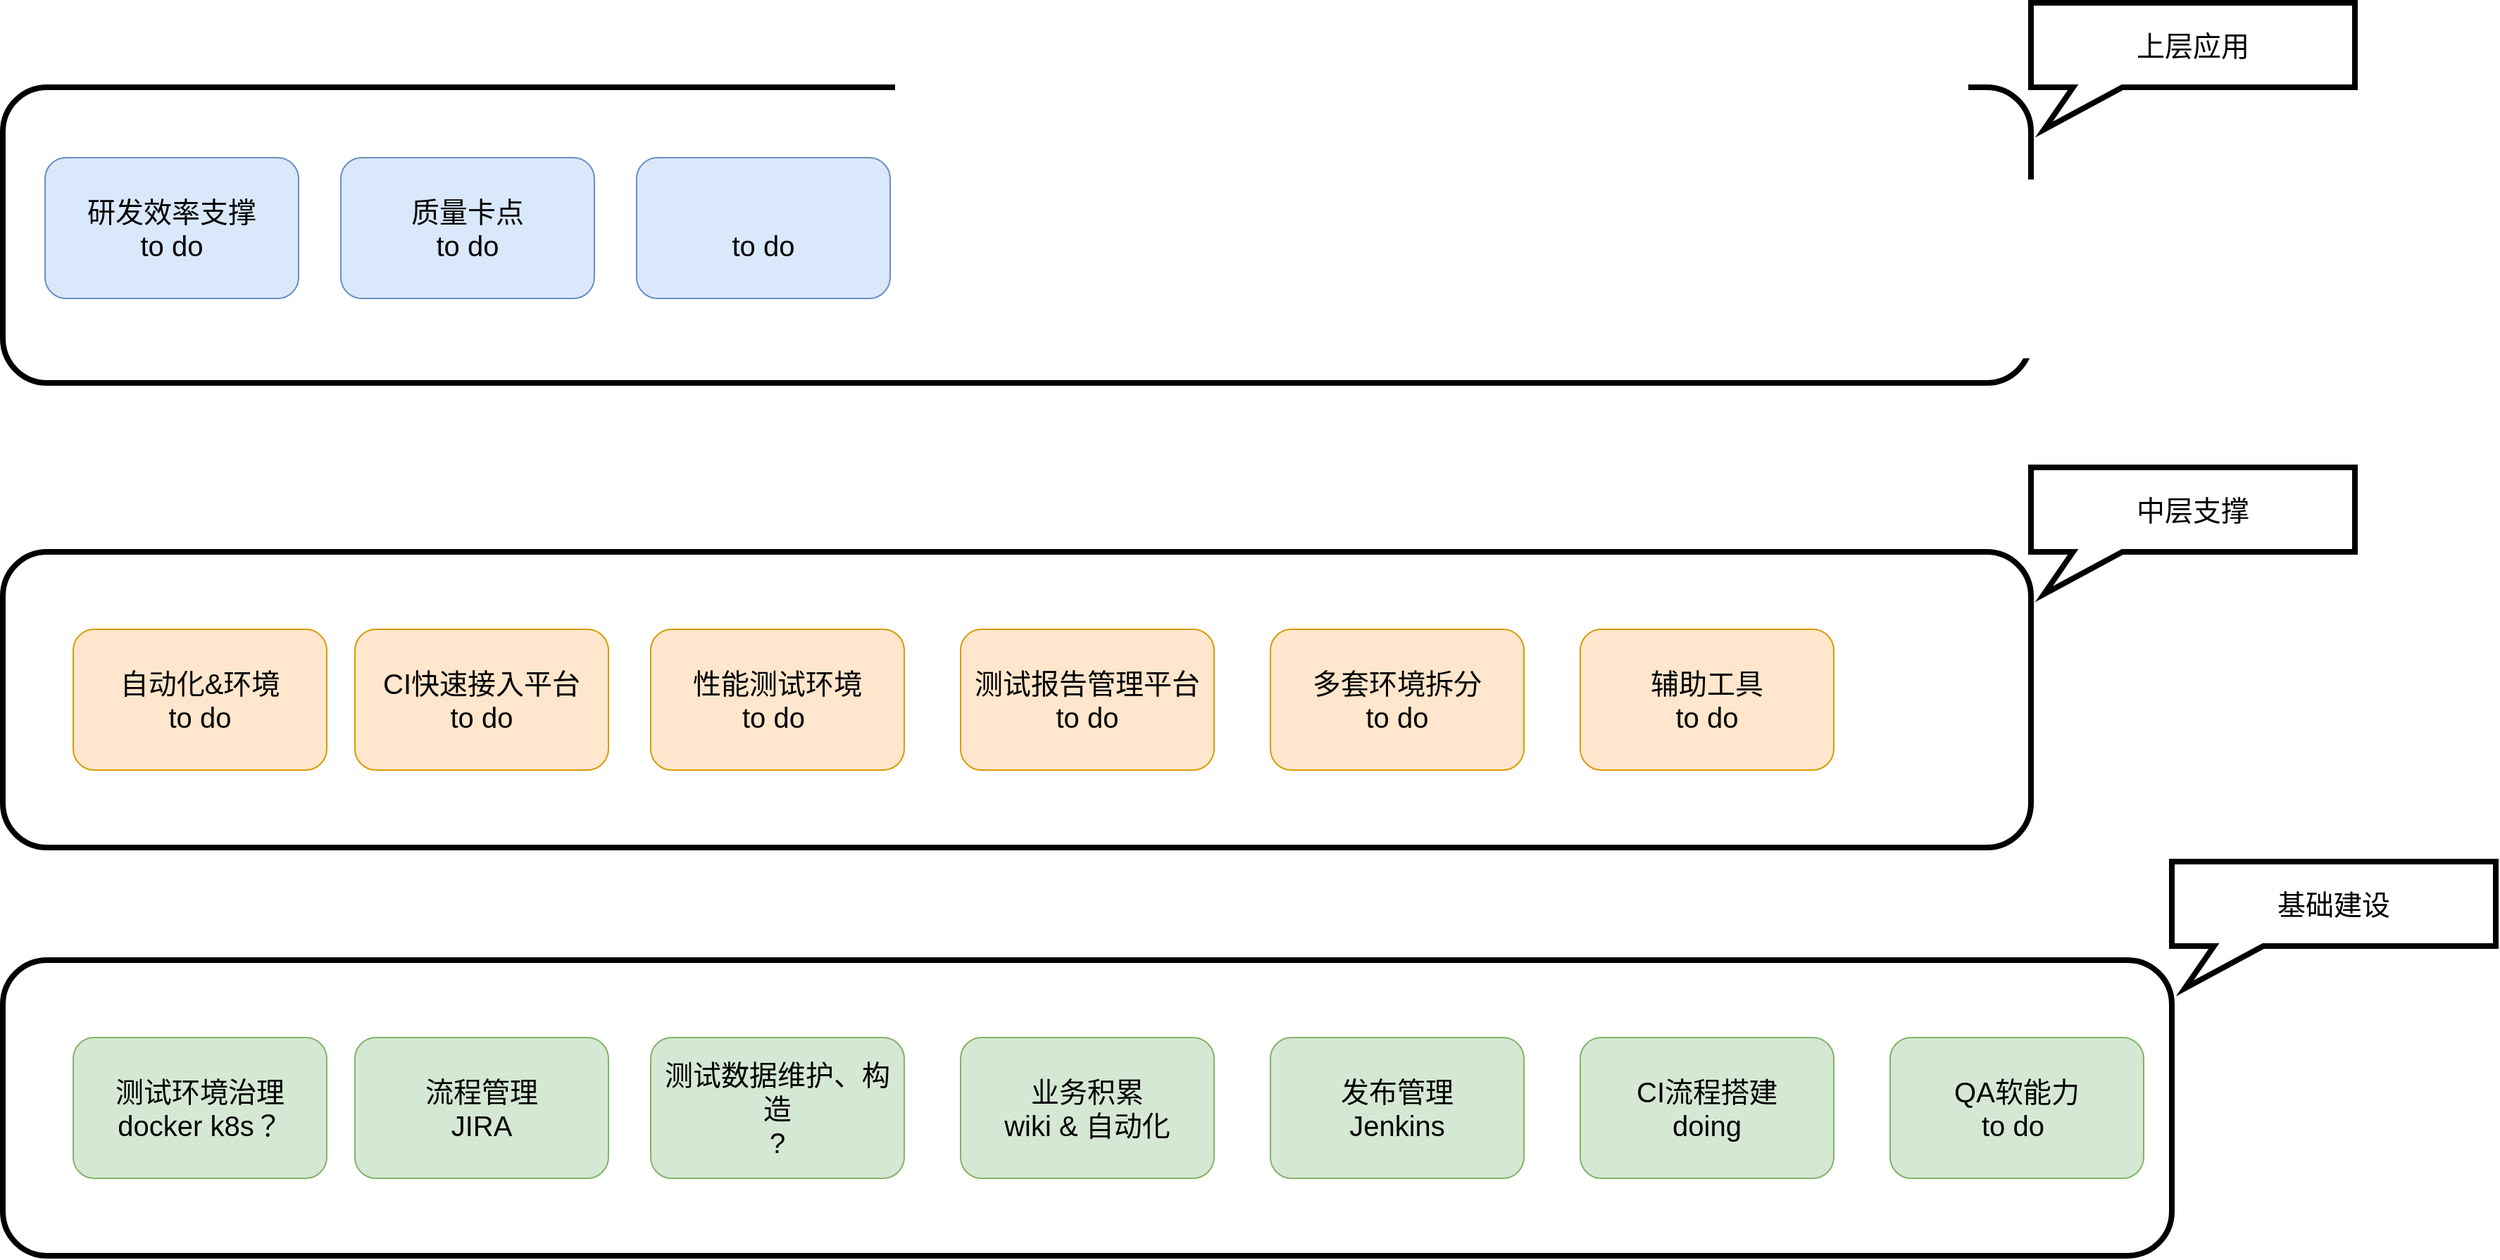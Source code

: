 <mxfile version="14.2.4" type="github">
  <diagram id="wr1Vg4WFNjLce9JvmpkT" name="Page-1">
    <mxGraphModel dx="2066" dy="1077" grid="1" gridSize="10" guides="1" tooltips="1" connect="1" arrows="1" fold="1" page="1" pageScale="1" pageWidth="1700" pageHeight="1100" math="0" shadow="0">
      <root>
        <mxCell id="0" />
        <mxCell id="1" parent="0" />
        <mxCell id="XUdV0GE2fvMEAlolcUsE-2" value="" style="rounded=1;whiteSpace=wrap;html=1;strokeWidth=4;" parent="1" vertex="1">
          <mxGeometry x="20" y="820" width="1540" height="210" as="geometry" />
        </mxCell>
        <mxCell id="XUdV0GE2fvMEAlolcUsE-4" value="基础建设" style="shape=callout;whiteSpace=wrap;html=1;perimeter=calloutPerimeter;base=35;size=30;position=0.13;position2=0.04;fontSize=20;strokeWidth=4;" parent="1" vertex="1">
          <mxGeometry x="1560" y="750" width="230" height="90" as="geometry" />
        </mxCell>
        <mxCell id="XUdV0GE2fvMEAlolcUsE-6" value="测试环境治理&lt;br&gt;docker k8s？" style="rounded=1;whiteSpace=wrap;html=1;fontSize=20;fillColor=#d5e8d4;strokeColor=#82b366;" parent="1" vertex="1">
          <mxGeometry x="70" y="875" width="180" height="100" as="geometry" />
        </mxCell>
        <mxCell id="XUdV0GE2fvMEAlolcUsE-7" value="流程管理&lt;br&gt;JIRA" style="rounded=1;whiteSpace=wrap;html=1;fontSize=20;fillColor=#d5e8d4;strokeColor=#82b366;" parent="1" vertex="1">
          <mxGeometry x="270" y="875" width="180" height="100" as="geometry" />
        </mxCell>
        <mxCell id="XUdV0GE2fvMEAlolcUsE-8" value="发布管理&lt;br&gt;Jenkins" style="rounded=1;whiteSpace=wrap;html=1;fontSize=20;fillColor=#d5e8d4;strokeColor=#82b366;" parent="1" vertex="1">
          <mxGeometry x="920" y="875" width="180" height="100" as="geometry" />
        </mxCell>
        <mxCell id="XUdV0GE2fvMEAlolcUsE-9" value="测试数据维护、构造&lt;br&gt;?" style="rounded=1;whiteSpace=wrap;html=1;fontSize=20;fillColor=#d5e8d4;strokeColor=#82b366;" parent="1" vertex="1">
          <mxGeometry x="480" y="875" width="180" height="100" as="geometry" />
        </mxCell>
        <mxCell id="XUdV0GE2fvMEAlolcUsE-10" value="业务积累&lt;br&gt;wiki &amp;amp; 自动化" style="rounded=1;whiteSpace=wrap;html=1;fontSize=20;fillColor=#d5e8d4;strokeColor=#82b366;" parent="1" vertex="1">
          <mxGeometry x="700" y="875" width="180" height="100" as="geometry" />
        </mxCell>
        <mxCell id="XUdV0GE2fvMEAlolcUsE-12" value="" style="rounded=1;whiteSpace=wrap;html=1;strokeWidth=4;" parent="1" vertex="1">
          <mxGeometry x="20" y="530" width="1440" height="210" as="geometry" />
        </mxCell>
        <mxCell id="XUdV0GE2fvMEAlolcUsE-13" value="中层支撑" style="shape=callout;whiteSpace=wrap;html=1;perimeter=calloutPerimeter;base=35;size=30;position=0.13;position2=0.04;fontSize=20;strokeWidth=4;" parent="1" vertex="1">
          <mxGeometry x="1460" y="470" width="230" height="90" as="geometry" />
        </mxCell>
        <mxCell id="XUdV0GE2fvMEAlolcUsE-14" value="自动化&amp;amp;环境&lt;br&gt;to do" style="rounded=1;whiteSpace=wrap;html=1;fontSize=20;fillColor=#ffe6cc;strokeColor=#d79b00;" parent="1" vertex="1">
          <mxGeometry x="70" y="585" width="180" height="100" as="geometry" />
        </mxCell>
        <mxCell id="XUdV0GE2fvMEAlolcUsE-15" value="CI快速接入平台&lt;br&gt;to do" style="rounded=1;whiteSpace=wrap;html=1;fontSize=20;fillColor=#ffe6cc;strokeColor=#d79b00;" parent="1" vertex="1">
          <mxGeometry x="270" y="585" width="180" height="100" as="geometry" />
        </mxCell>
        <mxCell id="XUdV0GE2fvMEAlolcUsE-16" value="性能测试环境&lt;br&gt;to do&amp;nbsp;" style="rounded=1;whiteSpace=wrap;html=1;fontSize=20;fillColor=#ffe6cc;strokeColor=#d79b00;" parent="1" vertex="1">
          <mxGeometry x="480" y="585" width="180" height="100" as="geometry" />
        </mxCell>
        <mxCell id="XUdV0GE2fvMEAlolcUsE-17" value="测试报告管理平台&lt;br&gt;to do" style="rounded=1;whiteSpace=wrap;html=1;fontSize=20;fillColor=#ffe6cc;strokeColor=#d79b00;" parent="1" vertex="1">
          <mxGeometry x="700" y="585" width="180" height="100" as="geometry" />
        </mxCell>
        <mxCell id="XUdV0GE2fvMEAlolcUsE-18" value="&lt;div&gt;多套环境拆分&lt;/div&gt;&lt;div&gt;to do&lt;br&gt;&lt;/div&gt;" style="rounded=1;whiteSpace=wrap;html=1;fontSize=20;fillColor=#ffe6cc;strokeColor=#d79b00;" parent="1" vertex="1">
          <mxGeometry x="920" y="585" width="180" height="100" as="geometry" />
        </mxCell>
        <mxCell id="XUdV0GE2fvMEAlolcUsE-19" value="CI流程搭建&lt;br&gt;doing" style="rounded=1;whiteSpace=wrap;html=1;fontSize=20;fillColor=#d5e8d4;strokeColor=#82b366;" parent="1" vertex="1">
          <mxGeometry x="1140" y="875" width="180" height="100" as="geometry" />
        </mxCell>
        <mxCell id="XUdV0GE2fvMEAlolcUsE-20" value="QA软能力&lt;br&gt;to do&amp;nbsp;" style="rounded=1;whiteSpace=wrap;html=1;fontSize=20;fillColor=#d5e8d4;strokeColor=#82b366;" parent="1" vertex="1">
          <mxGeometry x="1360" y="875" width="180" height="100" as="geometry" />
        </mxCell>
        <mxCell id="lKchyopIAt6gMCmbtjTO-1" value="&lt;div&gt;辅助工具&lt;br&gt;&lt;/div&gt;&lt;div&gt;to do&lt;br&gt;&lt;/div&gt;" style="rounded=1;whiteSpace=wrap;html=1;fontSize=20;fillColor=#ffe6cc;strokeColor=#d79b00;" vertex="1" parent="1">
          <mxGeometry x="1140" y="585" width="180" height="100" as="geometry" />
        </mxCell>
        <mxCell id="lKchyopIAt6gMCmbtjTO-2" value="" style="rounded=1;whiteSpace=wrap;html=1;strokeWidth=4;" vertex="1" parent="1">
          <mxGeometry x="20" y="200" width="1440" height="210" as="geometry" />
        </mxCell>
        <mxCell id="lKchyopIAt6gMCmbtjTO-3" value="上层应用" style="shape=callout;whiteSpace=wrap;html=1;perimeter=calloutPerimeter;base=35;size=30;position=0.13;position2=0.04;fontSize=20;strokeWidth=4;" vertex="1" parent="1">
          <mxGeometry x="1460" y="140" width="230" height="90" as="geometry" />
        </mxCell>
        <mxCell id="lKchyopIAt6gMCmbtjTO-4" value="研发效率支撑&lt;br&gt;to do" style="rounded=1;whiteSpace=wrap;html=1;fontSize=20;fillColor=#dae8fc;strokeColor=#6c8ebf;" vertex="1" parent="1">
          <mxGeometry x="50" y="250" width="180" height="100" as="geometry" />
        </mxCell>
        <mxCell id="lKchyopIAt6gMCmbtjTO-5" value="质量卡点&lt;br&gt;to do" style="rounded=1;whiteSpace=wrap;html=1;fontSize=20;fillColor=#dae8fc;strokeColor=#6c8ebf;" vertex="1" parent="1">
          <mxGeometry x="260" y="250" width="180" height="100" as="geometry" />
        </mxCell>
        <mxCell id="lKchyopIAt6gMCmbtjTO-6" value="&lt;br&gt;to do" style="rounded=1;whiteSpace=wrap;html=1;fontSize=20;fillColor=#dae8fc;strokeColor=#6c8ebf;" vertex="1" parent="1">
          <mxGeometry x="470" y="250" width="180" height="100" as="geometry" />
        </mxCell>
      </root>
    </mxGraphModel>
  </diagram>
</mxfile>
